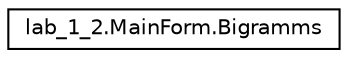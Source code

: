 digraph "Graphical Class Hierarchy"
{
 // LATEX_PDF_SIZE
  edge [fontname="Helvetica",fontsize="10",labelfontname="Helvetica",labelfontsize="10"];
  node [fontname="Helvetica",fontsize="10",shape=record];
  rankdir="LR";
  Node0 [label="lab_1_2.MainForm.Bigramms",height=0.2,width=0.4,color="black", fillcolor="white", style="filled",URL="$structlab__1__2_1_1_main_form_1_1_bigramms.html",tooltip=" "];
}
